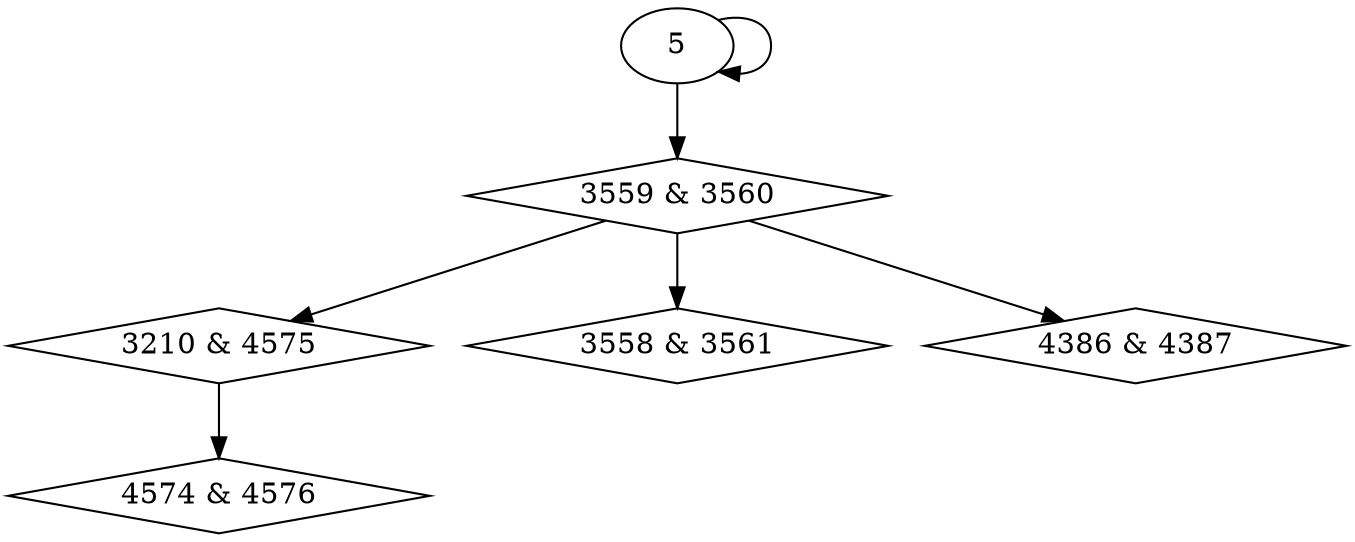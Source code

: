 digraph {
0 [label = "3210 & 4575", shape = diamond];
1 [label = "3558 & 3561", shape = diamond];
2 [label = "3559 & 3560", shape = diamond];
3 [label = "4386 & 4387", shape = diamond];
4 [label = "4574 & 4576", shape = diamond];
2 -> 0;
2 -> 1;
5 -> 2;
2 -> 3;
0 -> 4;
5 -> 5;
}
